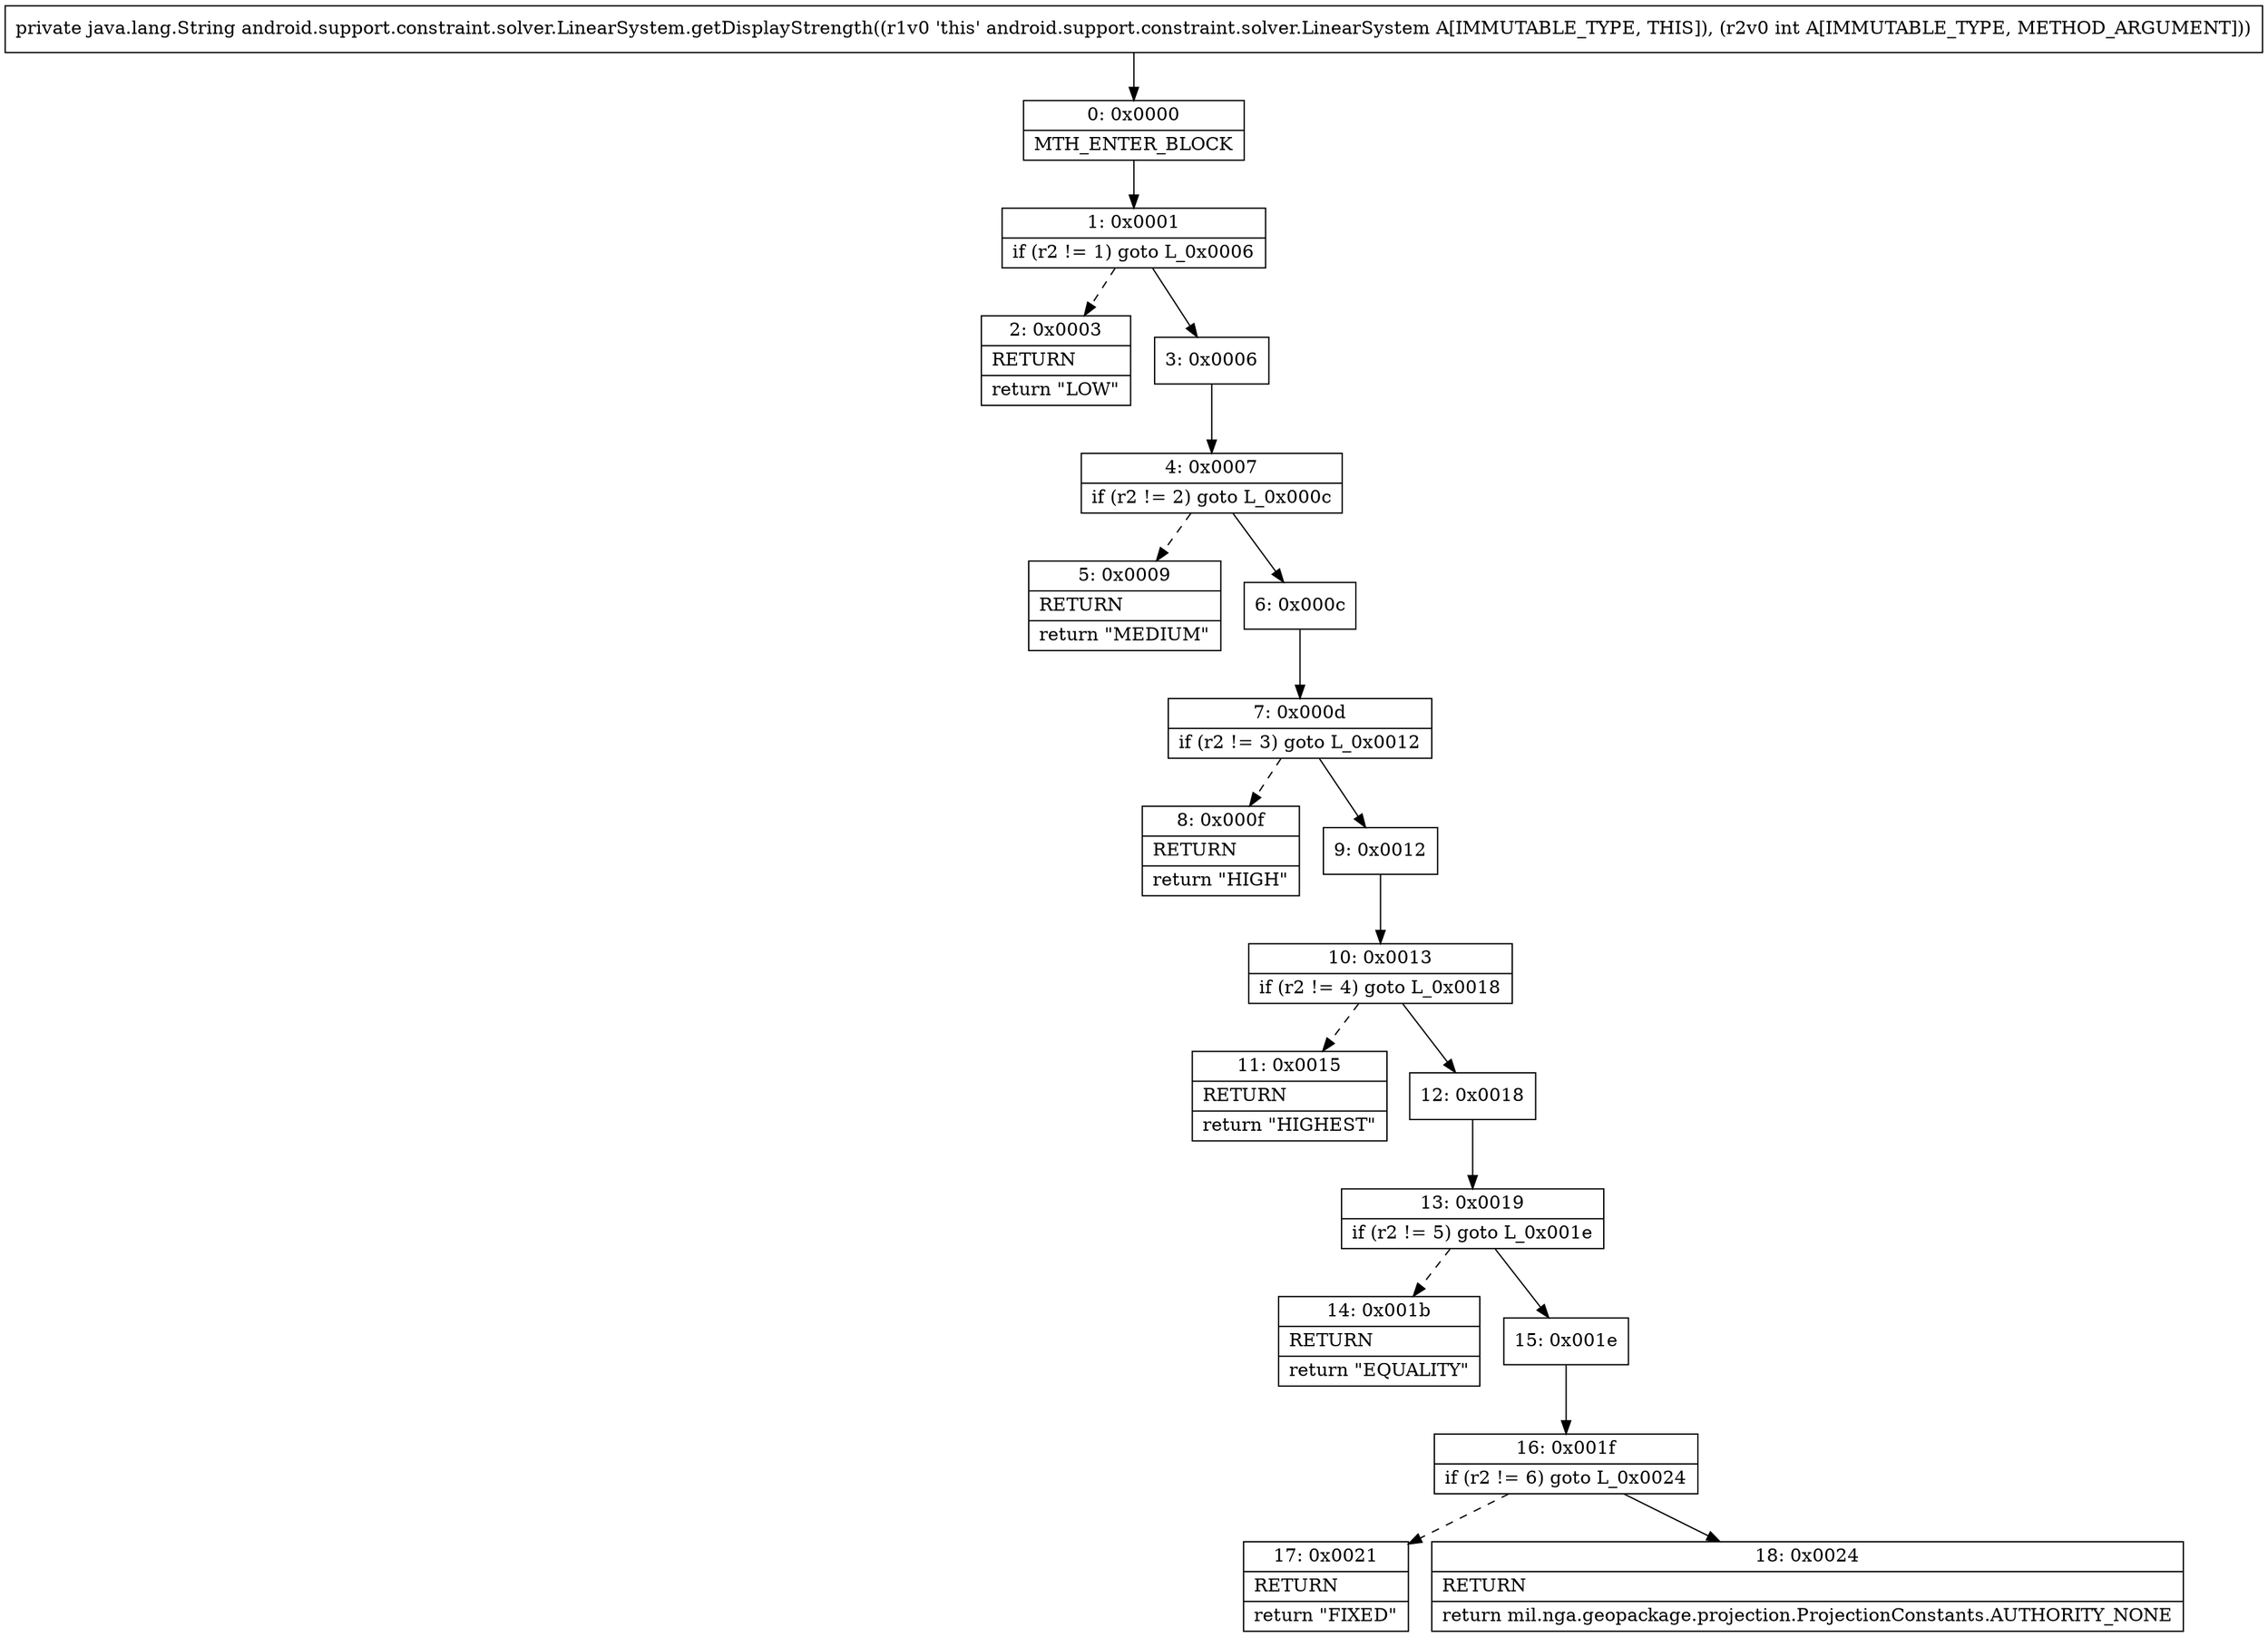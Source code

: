digraph "CFG forandroid.support.constraint.solver.LinearSystem.getDisplayStrength(I)Ljava\/lang\/String;" {
Node_0 [shape=record,label="{0\:\ 0x0000|MTH_ENTER_BLOCK\l}"];
Node_1 [shape=record,label="{1\:\ 0x0001|if (r2 != 1) goto L_0x0006\l}"];
Node_2 [shape=record,label="{2\:\ 0x0003|RETURN\l|return \"LOW\"\l}"];
Node_3 [shape=record,label="{3\:\ 0x0006}"];
Node_4 [shape=record,label="{4\:\ 0x0007|if (r2 != 2) goto L_0x000c\l}"];
Node_5 [shape=record,label="{5\:\ 0x0009|RETURN\l|return \"MEDIUM\"\l}"];
Node_6 [shape=record,label="{6\:\ 0x000c}"];
Node_7 [shape=record,label="{7\:\ 0x000d|if (r2 != 3) goto L_0x0012\l}"];
Node_8 [shape=record,label="{8\:\ 0x000f|RETURN\l|return \"HIGH\"\l}"];
Node_9 [shape=record,label="{9\:\ 0x0012}"];
Node_10 [shape=record,label="{10\:\ 0x0013|if (r2 != 4) goto L_0x0018\l}"];
Node_11 [shape=record,label="{11\:\ 0x0015|RETURN\l|return \"HIGHEST\"\l}"];
Node_12 [shape=record,label="{12\:\ 0x0018}"];
Node_13 [shape=record,label="{13\:\ 0x0019|if (r2 != 5) goto L_0x001e\l}"];
Node_14 [shape=record,label="{14\:\ 0x001b|RETURN\l|return \"EQUALITY\"\l}"];
Node_15 [shape=record,label="{15\:\ 0x001e}"];
Node_16 [shape=record,label="{16\:\ 0x001f|if (r2 != 6) goto L_0x0024\l}"];
Node_17 [shape=record,label="{17\:\ 0x0021|RETURN\l|return \"FIXED\"\l}"];
Node_18 [shape=record,label="{18\:\ 0x0024|RETURN\l|return mil.nga.geopackage.projection.ProjectionConstants.AUTHORITY_NONE\l}"];
MethodNode[shape=record,label="{private java.lang.String android.support.constraint.solver.LinearSystem.getDisplayStrength((r1v0 'this' android.support.constraint.solver.LinearSystem A[IMMUTABLE_TYPE, THIS]), (r2v0 int A[IMMUTABLE_TYPE, METHOD_ARGUMENT])) }"];
MethodNode -> Node_0;
Node_0 -> Node_1;
Node_1 -> Node_2[style=dashed];
Node_1 -> Node_3;
Node_3 -> Node_4;
Node_4 -> Node_5[style=dashed];
Node_4 -> Node_6;
Node_6 -> Node_7;
Node_7 -> Node_8[style=dashed];
Node_7 -> Node_9;
Node_9 -> Node_10;
Node_10 -> Node_11[style=dashed];
Node_10 -> Node_12;
Node_12 -> Node_13;
Node_13 -> Node_14[style=dashed];
Node_13 -> Node_15;
Node_15 -> Node_16;
Node_16 -> Node_17[style=dashed];
Node_16 -> Node_18;
}

